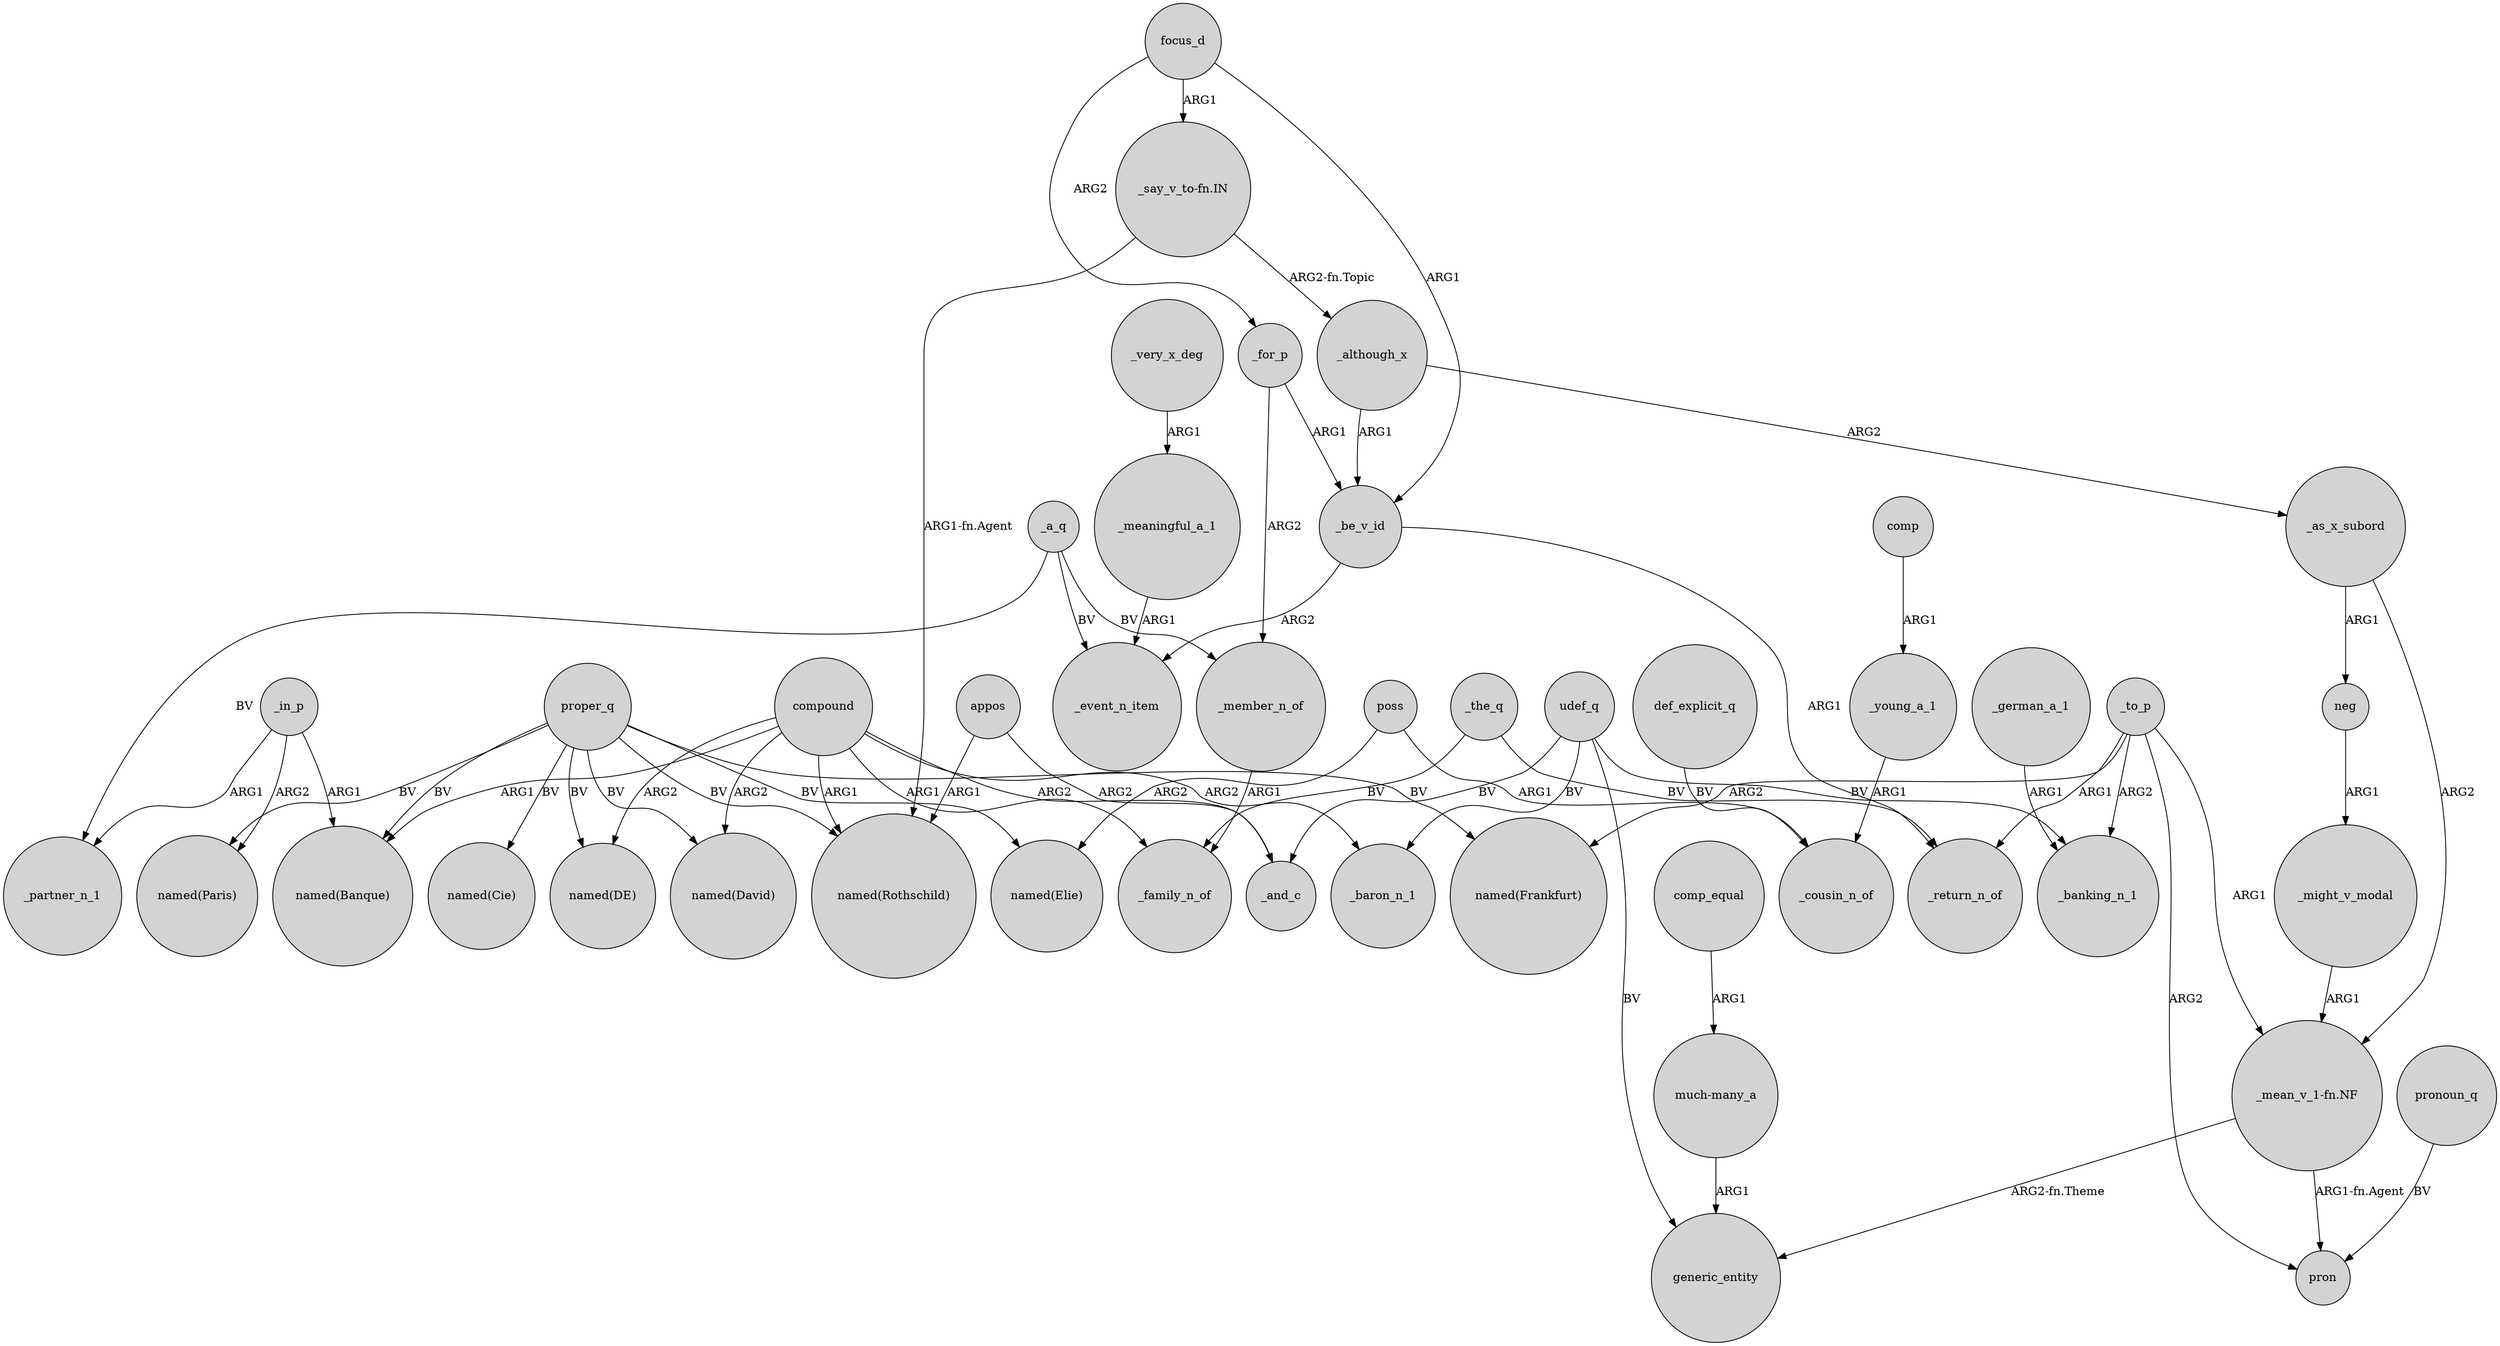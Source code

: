 digraph {
	node [shape=circle style=filled]
	_member_n_of -> _family_n_of [label=ARG1]
	compound -> _family_n_of [label=ARG1]
	_be_v_id -> _event_n_item [label=ARG2]
	_the_q -> _return_n_of [label=BV]
	udef_q -> generic_entity [label=BV]
	"_say_v_to-fn.IN" -> "named(Rothschild)" [label="ARG1-fn.Agent"]
	proper_q -> "named(Rothschild)" [label=BV]
	proper_q -> "named(Banque)" [label=BV]
	_as_x_subord -> "_mean_v_1-fn.NF" [label=ARG2]
	_to_p -> _return_n_of [label=ARG1]
	"much-many_a" -> generic_entity [label=ARG1]
	proper_q -> "named(Elie)" [label=BV]
	_a_q -> _partner_n_1 [label=BV]
	_meaningful_a_1 -> _event_n_item [label=ARG1]
	comp_equal -> "much-many_a" [label=ARG1]
	_the_q -> _family_n_of [label=BV]
	compound -> "named(Rothschild)" [label=ARG1]
	_as_x_subord -> neg [label=ARG1]
	"_say_v_to-fn.IN" -> _although_x [label="ARG2-fn.Topic"]
	appos -> "named(Rothschild)" [label=ARG1]
	_a_q -> _event_n_item [label=BV]
	focus_d -> _for_p [label=ARG2]
	_german_a_1 -> _banking_n_1 [label=ARG1]
	compound -> "named(DE)" [label=ARG2]
	def_explicit_q -> _cousin_n_of [label=BV]
	proper_q -> "named(Frankfurt)" [label=BV]
	neg -> _might_v_modal [label=ARG1]
	_although_x -> _be_v_id [label=ARG1]
	compound -> _baron_n_1 [label=ARG2]
	_in_p -> _partner_n_1 [label=ARG1]
	pronoun_q -> pron [label=BV]
	compound -> _and_c [label=ARG2]
	_be_v_id -> _return_n_of [label=ARG1]
	_to_p -> _banking_n_1 [label=ARG2]
	_for_p -> _be_v_id [label=ARG1]
	focus_d -> _be_v_id [label=ARG1]
	appos -> _and_c [label=ARG2]
	poss -> _cousin_n_of [label=ARG1]
	proper_q -> "named(DE)" [label=BV]
	compound -> "named(Banque)" [label=ARG1]
	compound -> "named(David)" [label=ARG2]
	_very_x_deg -> _meaningful_a_1 [label=ARG1]
	_to_p -> "_mean_v_1-fn.NF" [label=ARG1]
	_although_x -> _as_x_subord [label=ARG2]
	"_mean_v_1-fn.NF" -> generic_entity [label="ARG2-fn.Theme"]
	proper_q -> "named(Paris)" [label=BV]
	udef_q -> _baron_n_1 [label=BV]
	comp -> _young_a_1 [label=ARG1]
	_for_p -> _member_n_of [label=ARG2]
	_young_a_1 -> _cousin_n_of [label=ARG1]
	_in_p -> "named(Banque)" [label=ARG1]
	"_mean_v_1-fn.NF" -> pron [label="ARG1-fn.Agent"]
	_in_p -> "named(Paris)" [label=ARG2]
	poss -> "named(Elie)" [label=ARG2]
	udef_q -> _banking_n_1 [label=BV]
	proper_q -> "named(David)" [label=BV]
	udef_q -> _and_c [label=BV]
	_a_q -> _member_n_of [label=BV]
	proper_q -> "named(Cie)" [label=BV]
	_to_p -> pron [label=ARG2]
	_to_p -> "named(Frankfurt)" [label=ARG2]
	focus_d -> "_say_v_to-fn.IN" [label=ARG1]
	_might_v_modal -> "_mean_v_1-fn.NF" [label=ARG1]
}
